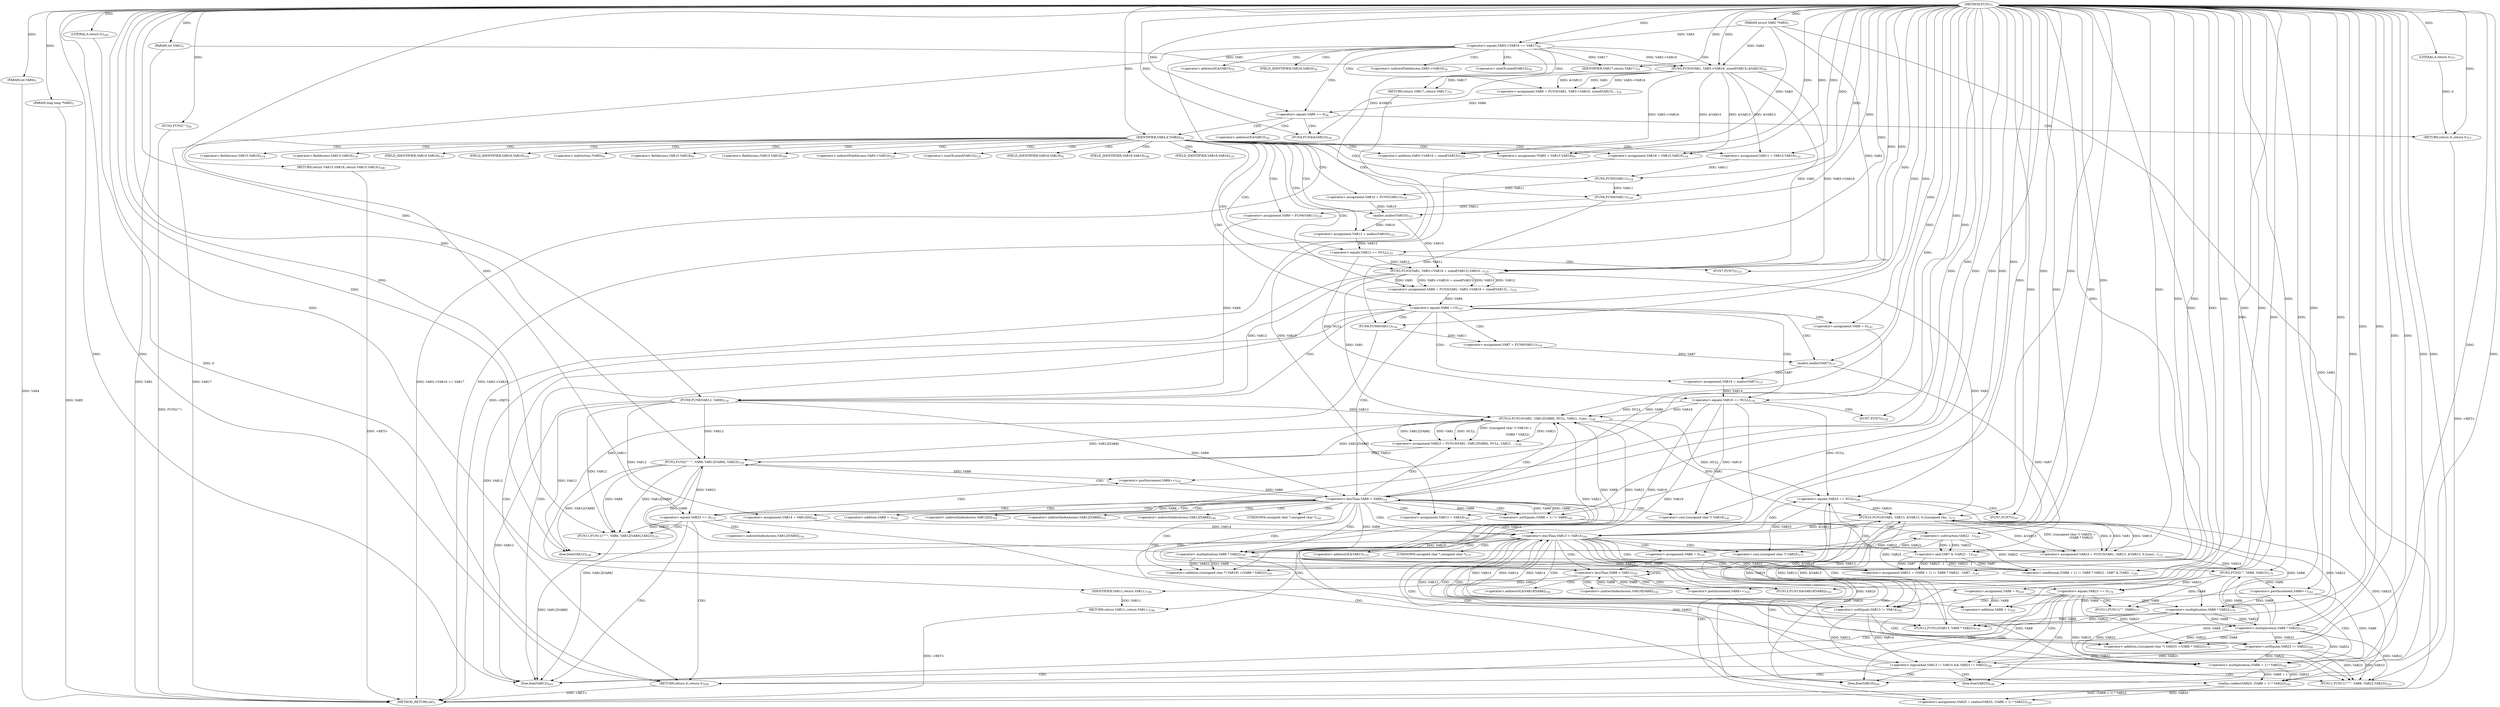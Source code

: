 digraph "FUN1" {  
"8" [label = <(METHOD,FUN1)<SUB>1</SUB>> ]
"308" [label = <(METHOD_RETURN,int)<SUB>1</SUB>> ]
"9" [label = <(PARAM,int VAR1)<SUB>1</SUB>> ]
"10" [label = <(PARAM,struct VAR2 *VAR3)<SUB>1</SUB>> ]
"11" [label = <(PARAM,int VAR4)<SUB>1</SUB>> ]
"12" [label = <(PARAM,long long *VAR5)<SUB>1</SUB>> ]
"24" [label = <(FUN2,FUN2(&quot;&quot;))<SUB>28</SUB>> ]
"35" [label = <(&lt;operator&gt;.assignment,VAR6 = FUN3(VAR1, VAR3-&gt;VAR16, sizeof(VAR15),
	...)<SUB>34</SUB>> ]
"53" [label = <(FUN4,FUN4(&amp;VAR15))<SUB>39</SUB>> ]
"69" [label = <(&lt;operator&gt;.assignment,VAR11 = VAR15.VAR19)<SUB>114</SUB>> ]
"74" [label = <(&lt;operator&gt;.assignment,VAR18 = VAR15.VAR18)<SUB>116</SUB>> ]
"79" [label = <(&lt;operator&gt;.assignment,VAR10 = FUN5(VAR11))<SUB>118</SUB>> ]
"83" [label = <(&lt;operator&gt;.assignment,VAR9 = FUN6(VAR11))<SUB>120</SUB>> ]
"87" [label = <(&lt;operator&gt;.assignment,VAR12 = malloc(VAR10))<SUB>121</SUB>> ]
"97" [label = <(&lt;operator&gt;.assignment,VAR6 = FUN3(VAR1, VAR3-&gt;VAR16 + sizeof(VAR15),
...)<SUB>125</SUB>> ]
"115" [label = <(FUN8,FUN8(VAR12, VAR9))<SUB>130</SUB>> ]
"118" [label = <(&lt;operator&gt;.assignment,VAR7 = FUN9(VAR11))<SUB>134</SUB>> ]
"122" [label = <(&lt;operator&gt;.assignment,VAR19 = malloc(VAR7))<SUB>137</SUB>> ]
"195" [label = <(&lt;operator&gt;.assignment,VAR13 = VAR18)<SUB>161</SUB>> ]
"198" [label = <(&lt;operator&gt;.assignment,VAR14 = VAR12[0])<SUB>162</SUB>> ]
"293" [label = <(free,free(VAR12))<SUB>194</SUB>> ]
"295" [label = <(RETURN,return VAR11;,return VAR11;)<SUB>196</SUB>> ]
"298" [label = <(free,free(VAR25))<SUB>199</SUB>> ]
"301" [label = <(free,free(VAR19))<SUB>201</SUB>> ]
"304" [label = <(free,free(VAR12))<SUB>203</SUB>> ]
"306" [label = <(RETURN,return 0;,return 0;)<SUB>205</SUB>> ]
"27" [label = <(&lt;operator&gt;.equals,VAR3-&gt;VAR16 == VAR17)<SUB>30</SUB>> ]
"47" [label = <(&lt;operator&gt;.equals,VAR6 == 0)<SUB>36</SUB>> ]
"57" [label = <(IDENTIFIER,VAR4,if (VAR4))<SUB>42</SUB>> ]
"92" [label = <(&lt;operator&gt;.equals,VAR12 == NULL)<SUB>122</SUB>> ]
"110" [label = <(&lt;operator&gt;.equals,VAR6 ==0)<SUB>127</SUB>> ]
"127" [label = <(&lt;operator&gt;.equals,VAR19 == NULL)<SUB>138</SUB>> ]
"137" [label = <(&lt;operator&gt;.lessThan,VAR8 &lt; VAR9)<SUB>141</SUB>> ]
"140" [label = <(&lt;operator&gt;.postIncrement,VAR8++)<SUB>141</SUB>> ]
"208" [label = <(&lt;operator&gt;.lessThan,VAR13 &lt; VAR14)<SUB>163</SUB>> ]
"211" [label = <(&lt;operator&gt;.postIncrement,VAR8++)<SUB>163</SUB>> ]
"283" [label = <(&lt;operator&gt;.lessThan,VAR8 &lt; VAR11)<SUB>191</SUB>> ]
"286" [label = <(&lt;operator&gt;.postIncrement,VAR8++)<SUB>191</SUB>> ]
"288" [label = <(FUN13,FUN13(&amp;VAR19[VAR8]))<SUB>192</SUB>> ]
"296" [label = <(IDENTIFIER,VAR11,return VAR11;)<SUB>196</SUB>> ]
"307" [label = <(LITERAL,0,return 0;)<SUB>205</SUB>> ]
"33" [label = <(RETURN,return VAR17;,return VAR17;)<SUB>31</SUB>> ]
"37" [label = <(FUN3,FUN3(VAR1, VAR3-&gt;VAR16, sizeof(VAR15),
		&amp;VAR15))<SUB>34</SUB>> ]
"51" [label = <(RETURN,return 0;,return 0;)<SUB>37</SUB>> ]
"59" [label = <(&lt;operator&gt;.assignment,*VAR5 = VAR15.VAR18)<SUB>91</SUB>> ]
"65" [label = <(RETURN,return VAR15.VAR19;,return VAR15.VAR19;)<SUB>108</SUB>> ]
"81" [label = <(FUN5,FUN5(VAR11))<SUB>118</SUB>> ]
"85" [label = <(FUN6,FUN6(VAR11))<SUB>120</SUB>> ]
"89" [label = <(malloc,malloc(VAR10))<SUB>121</SUB>> ]
"96" [label = <(FUN7,FUN7())<SUB>123</SUB>> ]
"99" [label = <(FUN3,FUN3(VAR1, VAR3-&gt;VAR16 + sizeof(VAR15),
		VAR10...)<SUB>125</SUB>> ]
"120" [label = <(FUN9,FUN9(VAR11))<SUB>134</SUB>> ]
"124" [label = <(malloc,malloc(VAR7))<SUB>137</SUB>> ]
"131" [label = <(FUN7,FUN7())<SUB>139</SUB>> ]
"134" [label = <(&lt;operator&gt;.assignment,VAR8 = 0)<SUB>141</SUB>> ]
"144" [label = <(&lt;operator&gt;.assignment,VAR21 = (VAR8 + 1) != VAR9 ? VAR22 :
 					VAR7...)<SUB>142</SUB>> ]
"159" [label = <(&lt;operator&gt;.assignment,VAR23 = FUN10(VAR1, VAR12[VAR8], NULL, VAR21,
 ...)<SUB>144</SUB>> ]
"175" [label = <(FUN2,FUN2(&quot;&quot;
 			&quot;&quot;, VAR8, VAR12[VAR8], VAR23))<SUB>150</SUB>> ]
"205" [label = <(&lt;operator&gt;.assignment,VAR8 = 0)<SUB>163</SUB>> ]
"215" [label = <(&lt;operator&gt;.assignment,VAR25 = realloc(VAR25, (VAR8 + 1) * VAR22))<SUB>165</SUB>> ]
"230" [label = <(FUN12,FUN12(VAR13, VAR8 * VAR22))<SUB>170</SUB>> ]
"235" [label = <(&lt;operator&gt;.assignment,VAR23 = FUN10(VAR1, VAR13, &amp;VAR13, 0,
			((unsi...)<SUB>172</SUB>> ]
"250" [label = <(FUN2,FUN2(&quot;&quot;, VAR8, VAR23))<SUB>175</SUB>> ]
"280" [label = <(&lt;operator&gt;.assignment,VAR8 = 0)<SUB>191</SUB>> ]
"34" [label = <(IDENTIFIER,VAR17,return VAR17;)<SUB>31</SUB>> ]
"52" [label = <(LITERAL,0,return 0;)<SUB>37</SUB>> ]
"101" [label = <(&lt;operator&gt;.addition,VAR3-&gt;VAR16 + sizeof(VAR15))<SUB>125</SUB>> ]
"183" [label = <(&lt;operator&gt;.equals,VAR23 == 0)<SUB>152</SUB>> ]
"225" [label = <(&lt;operator&gt;.equals,VAR25 == NULL)<SUB>166</SUB>> ]
"255" [label = <(&lt;operator&gt;.equals,VAR23 == 0)<SUB>176</SUB>> ]
"264" [label = <(&lt;operator&gt;.logicalAnd,VAR13 != VAR14 &amp;&amp; VAR23 != VAR22)<SUB>182</SUB>> ]
"146" [label = <(&lt;operator&gt;.conditional,(VAR8 + 1) != VAR9 ? VAR22 :
 					VAR7 &amp; (VAR2...)<SUB>142</SUB>> ]
"161" [label = <(FUN10,FUN10(VAR1, VAR12[VAR8], NULL, VAR21,
 			((uns...)<SUB>144</SUB>> ]
"187" [label = <(FUN11,FUN11(&quot;&quot;
				&quot;&quot;, VAR8, VAR12[VAR8],
				VAR23))<SUB>153</SUB>> ]
"217" [label = <(realloc,realloc(VAR25, (VAR8 + 1) * VAR22))<SUB>165</SUB>> ]
"229" [label = <(FUN7,FUN7())<SUB>167</SUB>> ]
"232" [label = <(&lt;operator&gt;.multiplication,VAR8 * VAR22)<SUB>170</SUB>> ]
"237" [label = <(FUN10,FUN10(VAR1, VAR13, &amp;VAR13, 0,
			((unsigned cha...)<SUB>172</SUB>> ]
"259" [label = <(FUN11,FUN11(&quot;&quot;, VAR8))<SUB>177</SUB>> ]
"272" [label = <(FUN11,FUN11(&quot;&quot;
				&quot;&quot;, VAR8, VAR22,
				VAR23))<SUB>183</SUB>> ]
"147" [label = <(&lt;operator&gt;.notEquals,(VAR8 + 1) != VAR9)<SUB>142</SUB>> ]
"153" [label = <(&lt;operator&gt;.and,VAR7 &amp; (VAR22 - 1))<SUB>143</SUB>> ]
"168" [label = <(&lt;operator&gt;.addition,((unsigned char *) VAR19) +

			(VAR8 * VAR22))<SUB>145</SUB>> ]
"219" [label = <(&lt;operator&gt;.multiplication,(VAR8 + 1) * VAR22)<SUB>165</SUB>> ]
"243" [label = <(&lt;operator&gt;.addition,((unsigned char *) VAR25) +
			(VAR8 * VAR22))<SUB>173</SUB>> ]
"265" [label = <(&lt;operator&gt;.notEquals,VAR13 != VAR14)<SUB>182</SUB>> ]
"268" [label = <(&lt;operator&gt;.notEquals,VAR23 != VAR22)<SUB>182</SUB>> ]
"148" [label = <(&lt;operator&gt;.addition,VAR8 + 1)<SUB>142</SUB>> ]
"155" [label = <(&lt;operator&gt;.subtraction,VAR22 - 1)<SUB>143</SUB>> ]
"169" [label = <(&lt;operator&gt;.cast,(unsigned char *) VAR19)<SUB>145</SUB>> ]
"172" [label = <(&lt;operator&gt;.multiplication,VAR8 * VAR22)<SUB>147</SUB>> ]
"220" [label = <(&lt;operator&gt;.addition,VAR8 + 1)<SUB>165</SUB>> ]
"244" [label = <(&lt;operator&gt;.cast,(unsigned char *) VAR25)<SUB>173</SUB>> ]
"247" [label = <(&lt;operator&gt;.multiplication,VAR8 * VAR22)<SUB>174</SUB>> ]
"54" [label = <(&lt;operator&gt;.addressOf,&amp;VAR15)<SUB>39</SUB>> ]
"71" [label = <(&lt;operator&gt;.fieldAccess,VAR15.VAR19)<SUB>114</SUB>> ]
"76" [label = <(&lt;operator&gt;.fieldAccess,VAR15.VAR18)<SUB>116</SUB>> ]
"200" [label = <(&lt;operator&gt;.indirectIndexAccess,VAR12[0])<SUB>162</SUB>> ]
"39" [label = <(&lt;operator&gt;.indirectFieldAccess,VAR3-&gt;VAR16)<SUB>34</SUB>> ]
"42" [label = <(&lt;operator&gt;.sizeOf,sizeof(VAR15))<SUB>34</SUB>> ]
"44" [label = <(&lt;operator&gt;.addressOf,&amp;VAR15)<SUB>35</SUB>> ]
"73" [label = <(FIELD_IDENTIFIER,VAR19,VAR19)<SUB>114</SUB>> ]
"78" [label = <(FIELD_IDENTIFIER,VAR18,VAR18)<SUB>116</SUB>> ]
"289" [label = <(&lt;operator&gt;.addressOf,&amp;VAR19[VAR8])<SUB>192</SUB>> ]
"41" [label = <(FIELD_IDENTIFIER,VAR16,VAR16)<SUB>34</SUB>> ]
"60" [label = <(&lt;operator&gt;.indirection,*VAR5)<SUB>91</SUB>> ]
"62" [label = <(&lt;operator&gt;.fieldAccess,VAR15.VAR18)<SUB>91</SUB>> ]
"66" [label = <(&lt;operator&gt;.fieldAccess,VAR15.VAR19)<SUB>108</SUB>> ]
"102" [label = <(&lt;operator&gt;.indirectFieldAccess,VAR3-&gt;VAR16)<SUB>125</SUB>> ]
"105" [label = <(&lt;operator&gt;.sizeOf,sizeof(VAR15))<SUB>125</SUB>> ]
"178" [label = <(&lt;operator&gt;.indirectIndexAccess,VAR12[VAR8])<SUB>151</SUB>> ]
"290" [label = <(&lt;operator&gt;.indirectIndexAccess,VAR19[VAR8])<SUB>192</SUB>> ]
"64" [label = <(FIELD_IDENTIFIER,VAR18,VAR18)<SUB>91</SUB>> ]
"68" [label = <(FIELD_IDENTIFIER,VAR19,VAR19)<SUB>108</SUB>> ]
"104" [label = <(FIELD_IDENTIFIER,VAR16,VAR16)<SUB>125</SUB>> ]
"163" [label = <(&lt;operator&gt;.indirectIndexAccess,VAR12[VAR8])<SUB>144</SUB>> ]
"240" [label = <(&lt;operator&gt;.addressOf,&amp;VAR13)<SUB>172</SUB>> ]
"190" [label = <(&lt;operator&gt;.indirectIndexAccess,VAR12[VAR8])<SUB>154</SUB>> ]
"170" [label = <(UNKNOWN,unsigned char *,unsigned char *)<SUB>145</SUB>> ]
"245" [label = <(UNKNOWN,unsigned char *,unsigned char *)<SUB>173</SUB>> ]
  "33" -> "308"  [ label = "DDG: &lt;RET&gt;"] 
  "295" -> "308"  [ label = "DDG: &lt;RET&gt;"] 
  "306" -> "308"  [ label = "DDG: &lt;RET&gt;"] 
  "65" -> "308"  [ label = "DDG: &lt;RET&gt;"] 
  "51" -> "308"  [ label = "DDG: &lt;RET&gt;"] 
  "9" -> "308"  [ label = "DDG: VAR1"] 
  "10" -> "308"  [ label = "DDG: VAR3"] 
  "11" -> "308"  [ label = "DDG: VAR4"] 
  "12" -> "308"  [ label = "DDG: VAR5"] 
  "24" -> "308"  [ label = "DDG: FUN2(&quot;&quot;)"] 
  "27" -> "308"  [ label = "DDG: VAR3-&gt;VAR16"] 
  "27" -> "308"  [ label = "DDG: VAR17"] 
  "27" -> "308"  [ label = "DDG: VAR3-&gt;VAR16 == VAR17"] 
  "8" -> "9"  [ label = "DDG: "] 
  "8" -> "10"  [ label = "DDG: "] 
  "8" -> "11"  [ label = "DDG: "] 
  "8" -> "12"  [ label = "DDG: "] 
  "37" -> "35"  [ label = "DDG: VAR1"] 
  "37" -> "35"  [ label = "DDG: VAR3-&gt;VAR16"] 
  "37" -> "35"  [ label = "DDG: &amp;VAR15"] 
  "8" -> "69"  [ label = "DDG: "] 
  "37" -> "69"  [ label = "DDG: &amp;VAR15"] 
  "8" -> "74"  [ label = "DDG: "] 
  "37" -> "74"  [ label = "DDG: &amp;VAR15"] 
  "81" -> "79"  [ label = "DDG: VAR11"] 
  "85" -> "83"  [ label = "DDG: VAR11"] 
  "89" -> "87"  [ label = "DDG: VAR10"] 
  "99" -> "97"  [ label = "DDG: VAR1"] 
  "99" -> "97"  [ label = "DDG: VAR3-&gt;VAR16 + sizeof(VAR15)"] 
  "99" -> "97"  [ label = "DDG: VAR10"] 
  "99" -> "97"  [ label = "DDG: VAR12"] 
  "120" -> "118"  [ label = "DDG: VAR11"] 
  "124" -> "122"  [ label = "DDG: VAR7"] 
  "74" -> "195"  [ label = "DDG: VAR18"] 
  "8" -> "195"  [ label = "DDG: "] 
  "115" -> "198"  [ label = "DDG: VAR12"] 
  "296" -> "295"  [ label = "DDG: VAR11"] 
  "307" -> "306"  [ label = "DDG: 0"] 
  "8" -> "306"  [ label = "DDG: "] 
  "8" -> "24"  [ label = "DDG: "] 
  "37" -> "53"  [ label = "DDG: &amp;VAR15"] 
  "8" -> "53"  [ label = "DDG: "] 
  "8" -> "57"  [ label = "DDG: "] 
  "99" -> "115"  [ label = "DDG: VAR12"] 
  "8" -> "115"  [ label = "DDG: "] 
  "83" -> "115"  [ label = "DDG: VAR9"] 
  "115" -> "293"  [ label = "DDG: VAR12"] 
  "175" -> "293"  [ label = "DDG: VAR12[VAR8]"] 
  "8" -> "293"  [ label = "DDG: "] 
  "283" -> "296"  [ label = "DDG: VAR11"] 
  "8" -> "296"  [ label = "DDG: "] 
  "8" -> "298"  [ label = "DDG: "] 
  "225" -> "298"  [ label = "DDG: VAR25"] 
  "127" -> "301"  [ label = "DDG: VAR19"] 
  "8" -> "301"  [ label = "DDG: "] 
  "99" -> "304"  [ label = "DDG: VAR12"] 
  "115" -> "304"  [ label = "DDG: VAR12"] 
  "175" -> "304"  [ label = "DDG: VAR12[VAR8]"] 
  "187" -> "304"  [ label = "DDG: VAR12[VAR8]"] 
  "8" -> "304"  [ label = "DDG: "] 
  "8" -> "307"  [ label = "DDG: "] 
  "10" -> "27"  [ label = "DDG: VAR3"] 
  "8" -> "27"  [ label = "DDG: "] 
  "34" -> "33"  [ label = "DDG: VAR17"] 
  "9" -> "37"  [ label = "DDG: VAR1"] 
  "8" -> "37"  [ label = "DDG: "] 
  "10" -> "37"  [ label = "DDG: VAR3"] 
  "27" -> "37"  [ label = "DDG: VAR3-&gt;VAR16"] 
  "35" -> "47"  [ label = "DDG: VAR6"] 
  "8" -> "47"  [ label = "DDG: "] 
  "52" -> "51"  [ label = "DDG: 0"] 
  "8" -> "51"  [ label = "DDG: "] 
  "8" -> "59"  [ label = "DDG: "] 
  "37" -> "59"  [ label = "DDG: &amp;VAR15"] 
  "69" -> "81"  [ label = "DDG: VAR11"] 
  "8" -> "81"  [ label = "DDG: "] 
  "81" -> "85"  [ label = "DDG: VAR11"] 
  "8" -> "85"  [ label = "DDG: "] 
  "79" -> "89"  [ label = "DDG: VAR10"] 
  "8" -> "89"  [ label = "DDG: "] 
  "87" -> "92"  [ label = "DDG: VAR12"] 
  "8" -> "92"  [ label = "DDG: "] 
  "8" -> "96"  [ label = "DDG: "] 
  "37" -> "99"  [ label = "DDG: VAR1"] 
  "8" -> "99"  [ label = "DDG: "] 
  "10" -> "99"  [ label = "DDG: VAR3"] 
  "37" -> "99"  [ label = "DDG: VAR3-&gt;VAR16"] 
  "89" -> "99"  [ label = "DDG: VAR10"] 
  "92" -> "99"  [ label = "DDG: VAR12"] 
  "97" -> "110"  [ label = "DDG: VAR6"] 
  "8" -> "110"  [ label = "DDG: "] 
  "85" -> "120"  [ label = "DDG: VAR11"] 
  "8" -> "120"  [ label = "DDG: "] 
  "118" -> "124"  [ label = "DDG: VAR7"] 
  "8" -> "124"  [ label = "DDG: "] 
  "122" -> "127"  [ label = "DDG: VAR19"] 
  "8" -> "127"  [ label = "DDG: "] 
  "92" -> "127"  [ label = "DDG: NULL"] 
  "8" -> "131"  [ label = "DDG: "] 
  "8" -> "134"  [ label = "DDG: "] 
  "134" -> "137"  [ label = "DDG: VAR8"] 
  "140" -> "137"  [ label = "DDG: VAR8"] 
  "8" -> "137"  [ label = "DDG: "] 
  "115" -> "137"  [ label = "DDG: VAR9"] 
  "147" -> "137"  [ label = "DDG: VAR9"] 
  "175" -> "140"  [ label = "DDG: VAR8"] 
  "8" -> "140"  [ label = "DDG: "] 
  "155" -> "144"  [ label = "DDG: VAR22"] 
  "172" -> "144"  [ label = "DDG: VAR22"] 
  "8" -> "144"  [ label = "DDG: "] 
  "153" -> "144"  [ label = "DDG: VAR7"] 
  "153" -> "144"  [ label = "DDG: VAR22 - 1"] 
  "161" -> "159"  [ label = "DDG: NULL"] 
  "161" -> "159"  [ label = "DDG: ((unsigned char *) VAR19) +

			(VAR8 * VAR22)"] 
  "161" -> "159"  [ label = "DDG: VAR21"] 
  "161" -> "159"  [ label = "DDG: VAR12[VAR8]"] 
  "161" -> "159"  [ label = "DDG: VAR1"] 
  "8" -> "205"  [ label = "DDG: "] 
  "195" -> "208"  [ label = "DDG: VAR13"] 
  "237" -> "208"  [ label = "DDG: &amp;VAR13"] 
  "265" -> "208"  [ label = "DDG: VAR13"] 
  "8" -> "208"  [ label = "DDG: "] 
  "198" -> "208"  [ label = "DDG: VAR14"] 
  "265" -> "208"  [ label = "DDG: VAR14"] 
  "250" -> "211"  [ label = "DDG: VAR8"] 
  "8" -> "211"  [ label = "DDG: "] 
  "217" -> "215"  [ label = "DDG: VAR25"] 
  "217" -> "215"  [ label = "DDG: (VAR8 + 1) * VAR22"] 
  "237" -> "235"  [ label = "DDG: VAR1"] 
  "237" -> "235"  [ label = "DDG: VAR13"] 
  "237" -> "235"  [ label = "DDG: &amp;VAR13"] 
  "237" -> "235"  [ label = "DDG: ((unsigned char *) VAR25) +
			(VAR8 * VAR22)"] 
  "237" -> "235"  [ label = "DDG: 0"] 
  "8" -> "280"  [ label = "DDG: "] 
  "280" -> "283"  [ label = "DDG: VAR8"] 
  "286" -> "283"  [ label = "DDG: VAR8"] 
  "8" -> "283"  [ label = "DDG: "] 
  "120" -> "283"  [ label = "DDG: VAR11"] 
  "283" -> "286"  [ label = "DDG: VAR8"] 
  "8" -> "286"  [ label = "DDG: "] 
  "127" -> "288"  [ label = "DDG: VAR19"] 
  "8" -> "288"  [ label = "DDG: "] 
  "27" -> "34"  [ label = "DDG: VAR17"] 
  "8" -> "34"  [ label = "DDG: "] 
  "8" -> "52"  [ label = "DDG: "] 
  "10" -> "101"  [ label = "DDG: VAR3"] 
  "37" -> "101"  [ label = "DDG: VAR3-&gt;VAR16"] 
  "8" -> "175"  [ label = "DDG: "] 
  "172" -> "175"  [ label = "DDG: VAR8"] 
  "115" -> "175"  [ label = "DDG: VAR12"] 
  "161" -> "175"  [ label = "DDG: VAR12[VAR8]"] 
  "159" -> "175"  [ label = "DDG: VAR23"] 
  "208" -> "230"  [ label = "DDG: VAR13"] 
  "237" -> "230"  [ label = "DDG: &amp;VAR13"] 
  "8" -> "230"  [ label = "DDG: "] 
  "232" -> "230"  [ label = "DDG: VAR8"] 
  "232" -> "230"  [ label = "DDG: VAR22"] 
  "8" -> "250"  [ label = "DDG: "] 
  "247" -> "250"  [ label = "DDG: VAR8"] 
  "235" -> "250"  [ label = "DDG: VAR23"] 
  "155" -> "146"  [ label = "DDG: VAR22"] 
  "172" -> "146"  [ label = "DDG: VAR22"] 
  "8" -> "146"  [ label = "DDG: "] 
  "153" -> "146"  [ label = "DDG: VAR7"] 
  "153" -> "146"  [ label = "DDG: VAR22 - 1"] 
  "99" -> "161"  [ label = "DDG: VAR1"] 
  "8" -> "161"  [ label = "DDG: "] 
  "115" -> "161"  [ label = "DDG: VAR12"] 
  "175" -> "161"  [ label = "DDG: VAR12[VAR8]"] 
  "127" -> "161"  [ label = "DDG: NULL"] 
  "144" -> "161"  [ label = "DDG: VAR21"] 
  "127" -> "161"  [ label = "DDG: VAR19"] 
  "172" -> "161"  [ label = "DDG: VAR8"] 
  "172" -> "161"  [ label = "DDG: VAR22"] 
  "175" -> "183"  [ label = "DDG: VAR23"] 
  "8" -> "183"  [ label = "DDG: "] 
  "8" -> "217"  [ label = "DDG: "] 
  "225" -> "217"  [ label = "DDG: VAR25"] 
  "219" -> "217"  [ label = "DDG: VAR8 + 1"] 
  "219" -> "217"  [ label = "DDG: VAR22"] 
  "215" -> "225"  [ label = "DDG: VAR25"] 
  "8" -> "225"  [ label = "DDG: "] 
  "127" -> "225"  [ label = "DDG: NULL"] 
  "161" -> "225"  [ label = "DDG: NULL"] 
  "8" -> "229"  [ label = "DDG: "] 
  "8" -> "232"  [ label = "DDG: "] 
  "205" -> "232"  [ label = "DDG: VAR8"] 
  "211" -> "232"  [ label = "DDG: VAR8"] 
  "219" -> "232"  [ label = "DDG: VAR22"] 
  "99" -> "237"  [ label = "DDG: VAR1"] 
  "161" -> "237"  [ label = "DDG: VAR1"] 
  "8" -> "237"  [ label = "DDG: "] 
  "230" -> "237"  [ label = "DDG: VAR13"] 
  "225" -> "237"  [ label = "DDG: VAR25"] 
  "247" -> "237"  [ label = "DDG: VAR8"] 
  "247" -> "237"  [ label = "DDG: VAR22"] 
  "250" -> "255"  [ label = "DDG: VAR23"] 
  "8" -> "255"  [ label = "DDG: "] 
  "265" -> "264"  [ label = "DDG: VAR13"] 
  "265" -> "264"  [ label = "DDG: VAR14"] 
  "268" -> "264"  [ label = "DDG: VAR23"] 
  "268" -> "264"  [ label = "DDG: VAR22"] 
  "137" -> "147"  [ label = "DDG: VAR8"] 
  "8" -> "147"  [ label = "DDG: "] 
  "137" -> "147"  [ label = "DDG: VAR9"] 
  "124" -> "153"  [ label = "DDG: VAR7"] 
  "8" -> "153"  [ label = "DDG: "] 
  "155" -> "153"  [ label = "DDG: VAR22"] 
  "155" -> "153"  [ label = "DDG: 1"] 
  "127" -> "168"  [ label = "DDG: VAR19"] 
  "8" -> "168"  [ label = "DDG: "] 
  "172" -> "168"  [ label = "DDG: VAR8"] 
  "172" -> "168"  [ label = "DDG: VAR22"] 
  "8" -> "187"  [ label = "DDG: "] 
  "175" -> "187"  [ label = "DDG: VAR8"] 
  "115" -> "187"  [ label = "DDG: VAR12"] 
  "175" -> "187"  [ label = "DDG: VAR12[VAR8]"] 
  "183" -> "187"  [ label = "DDG: VAR23"] 
  "205" -> "219"  [ label = "DDG: VAR8"] 
  "211" -> "219"  [ label = "DDG: VAR8"] 
  "8" -> "219"  [ label = "DDG: "] 
  "247" -> "219"  [ label = "DDG: VAR22"] 
  "268" -> "219"  [ label = "DDG: VAR22"] 
  "172" -> "219"  [ label = "DDG: VAR22"] 
  "225" -> "243"  [ label = "DDG: VAR25"] 
  "8" -> "243"  [ label = "DDG: "] 
  "247" -> "243"  [ label = "DDG: VAR8"] 
  "247" -> "243"  [ label = "DDG: VAR22"] 
  "8" -> "259"  [ label = "DDG: "] 
  "250" -> "259"  [ label = "DDG: VAR8"] 
  "237" -> "265"  [ label = "DDG: VAR13"] 
  "237" -> "265"  [ label = "DDG: &amp;VAR13"] 
  "8" -> "265"  [ label = "DDG: "] 
  "208" -> "265"  [ label = "DDG: VAR14"] 
  "255" -> "268"  [ label = "DDG: VAR23"] 
  "8" -> "268"  [ label = "DDG: "] 
  "247" -> "268"  [ label = "DDG: VAR22"] 
  "8" -> "272"  [ label = "DDG: "] 
  "250" -> "272"  [ label = "DDG: VAR8"] 
  "247" -> "272"  [ label = "DDG: VAR22"] 
  "268" -> "272"  [ label = "DDG: VAR22"] 
  "255" -> "272"  [ label = "DDG: VAR23"] 
  "268" -> "272"  [ label = "DDG: VAR23"] 
  "137" -> "148"  [ label = "DDG: VAR8"] 
  "8" -> "148"  [ label = "DDG: "] 
  "172" -> "155"  [ label = "DDG: VAR22"] 
  "8" -> "155"  [ label = "DDG: "] 
  "127" -> "169"  [ label = "DDG: VAR19"] 
  "8" -> "169"  [ label = "DDG: "] 
  "8" -> "172"  [ label = "DDG: "] 
  "137" -> "172"  [ label = "DDG: VAR8"] 
  "155" -> "172"  [ label = "DDG: VAR22"] 
  "205" -> "220"  [ label = "DDG: VAR8"] 
  "211" -> "220"  [ label = "DDG: VAR8"] 
  "8" -> "220"  [ label = "DDG: "] 
  "225" -> "244"  [ label = "DDG: VAR25"] 
  "8" -> "244"  [ label = "DDG: "] 
  "232" -> "247"  [ label = "DDG: VAR8"] 
  "8" -> "247"  [ label = "DDG: "] 
  "232" -> "247"  [ label = "DDG: VAR22"] 
  "27" -> "42"  [ label = "CDG: "] 
  "27" -> "41"  [ label = "CDG: "] 
  "27" -> "39"  [ label = "CDG: "] 
  "27" -> "37"  [ label = "CDG: "] 
  "27" -> "44"  [ label = "CDG: "] 
  "27" -> "35"  [ label = "CDG: "] 
  "27" -> "33"  [ label = "CDG: "] 
  "27" -> "47"  [ label = "CDG: "] 
  "47" -> "54"  [ label = "CDG: "] 
  "47" -> "53"  [ label = "CDG: "] 
  "47" -> "51"  [ label = "CDG: "] 
  "47" -> "57"  [ label = "CDG: "] 
  "57" -> "68"  [ label = "CDG: "] 
  "57" -> "60"  [ label = "CDG: "] 
  "57" -> "102"  [ label = "CDG: "] 
  "57" -> "104"  [ label = "CDG: "] 
  "57" -> "74"  [ label = "CDG: "] 
  "57" -> "76"  [ label = "CDG: "] 
  "57" -> "59"  [ label = "CDG: "] 
  "57" -> "66"  [ label = "CDG: "] 
  "57" -> "65"  [ label = "CDG: "] 
  "57" -> "71"  [ label = "CDG: "] 
  "57" -> "73"  [ label = "CDG: "] 
  "57" -> "64"  [ label = "CDG: "] 
  "57" -> "81"  [ label = "CDG: "] 
  "57" -> "85"  [ label = "CDG: "] 
  "57" -> "69"  [ label = "CDG: "] 
  "57" -> "92"  [ label = "CDG: "] 
  "57" -> "87"  [ label = "CDG: "] 
  "57" -> "97"  [ label = "CDG: "] 
  "57" -> "101"  [ label = "CDG: "] 
  "57" -> "79"  [ label = "CDG: "] 
  "57" -> "89"  [ label = "CDG: "] 
  "57" -> "99"  [ label = "CDG: "] 
  "57" -> "83"  [ label = "CDG: "] 
  "57" -> "105"  [ label = "CDG: "] 
  "57" -> "110"  [ label = "CDG: "] 
  "57" -> "78"  [ label = "CDG: "] 
  "57" -> "62"  [ label = "CDG: "] 
  "92" -> "96"  [ label = "CDG: "] 
  "110" -> "120"  [ label = "CDG: "] 
  "110" -> "134"  [ label = "CDG: "] 
  "110" -> "306"  [ label = "CDG: "] 
  "110" -> "118"  [ label = "CDG: "] 
  "110" -> "127"  [ label = "CDG: "] 
  "110" -> "122"  [ label = "CDG: "] 
  "110" -> "304"  [ label = "CDG: "] 
  "110" -> "115"  [ label = "CDG: "] 
  "110" -> "137"  [ label = "CDG: "] 
  "110" -> "124"  [ label = "CDG: "] 
  "127" -> "131"  [ label = "CDG: "] 
  "137" -> "146"  [ label = "CDG: "] 
  "137" -> "161"  [ label = "CDG: "] 
  "137" -> "163"  [ label = "CDG: "] 
  "137" -> "168"  [ label = "CDG: "] 
  "137" -> "170"  [ label = "CDG: "] 
  "137" -> "208"  [ label = "CDG: "] 
  "137" -> "195"  [ label = "CDG: "] 
  "137" -> "148"  [ label = "CDG: "] 
  "137" -> "200"  [ label = "CDG: "] 
  "137" -> "159"  [ label = "CDG: "] 
  "137" -> "147"  [ label = "CDG: "] 
  "137" -> "172"  [ label = "CDG: "] 
  "137" -> "169"  [ label = "CDG: "] 
  "137" -> "178"  [ label = "CDG: "] 
  "137" -> "198"  [ label = "CDG: "] 
  "137" -> "144"  [ label = "CDG: "] 
  "137" -> "205"  [ label = "CDG: "] 
  "137" -> "183"  [ label = "CDG: "] 
  "137" -> "175"  [ label = "CDG: "] 
  "208" -> "230"  [ label = "CDG: "] 
  "208" -> "215"  [ label = "CDG: "] 
  "208" -> "240"  [ label = "CDG: "] 
  "208" -> "283"  [ label = "CDG: "] 
  "208" -> "243"  [ label = "CDG: "] 
  "208" -> "247"  [ label = "CDG: "] 
  "208" -> "217"  [ label = "CDG: "] 
  "208" -> "237"  [ label = "CDG: "] 
  "208" -> "225"  [ label = "CDG: "] 
  "208" -> "232"  [ label = "CDG: "] 
  "208" -> "244"  [ label = "CDG: "] 
  "208" -> "245"  [ label = "CDG: "] 
  "208" -> "255"  [ label = "CDG: "] 
  "208" -> "293"  [ label = "CDG: "] 
  "208" -> "280"  [ label = "CDG: "] 
  "208" -> "295"  [ label = "CDG: "] 
  "208" -> "235"  [ label = "CDG: "] 
  "208" -> "220"  [ label = "CDG: "] 
  "208" -> "250"  [ label = "CDG: "] 
  "208" -> "219"  [ label = "CDG: "] 
  "283" -> "290"  [ label = "CDG: "] 
  "283" -> "283"  [ label = "CDG: "] 
  "283" -> "288"  [ label = "CDG: "] 
  "283" -> "289"  [ label = "CDG: "] 
  "283" -> "286"  [ label = "CDG: "] 
  "183" -> "190"  [ label = "CDG: "] 
  "183" -> "306"  [ label = "CDG: "] 
  "183" -> "304"  [ label = "CDG: "] 
  "183" -> "140"  [ label = "CDG: "] 
  "183" -> "301"  [ label = "CDG: "] 
  "183" -> "187"  [ label = "CDG: "] 
  "183" -> "137"  [ label = "CDG: "] 
  "225" -> "229"  [ label = "CDG: "] 
  "255" -> "298"  [ label = "CDG: "] 
  "255" -> "264"  [ label = "CDG: "] 
  "255" -> "306"  [ label = "CDG: "] 
  "255" -> "304"  [ label = "CDG: "] 
  "255" -> "301"  [ label = "CDG: "] 
  "255" -> "259"  [ label = "CDG: "] 
  "255" -> "265"  [ label = "CDG: "] 
  "264" -> "272"  [ label = "CDG: "] 
  "264" -> "298"  [ label = "CDG: "] 
  "264" -> "208"  [ label = "CDG: "] 
  "264" -> "306"  [ label = "CDG: "] 
  "264" -> "304"  [ label = "CDG: "] 
  "264" -> "301"  [ label = "CDG: "] 
  "264" -> "211"  [ label = "CDG: "] 
  "147" -> "153"  [ label = "CDG: "] 
  "147" -> "155"  [ label = "CDG: "] 
  "265" -> "268"  [ label = "CDG: "] 
}
